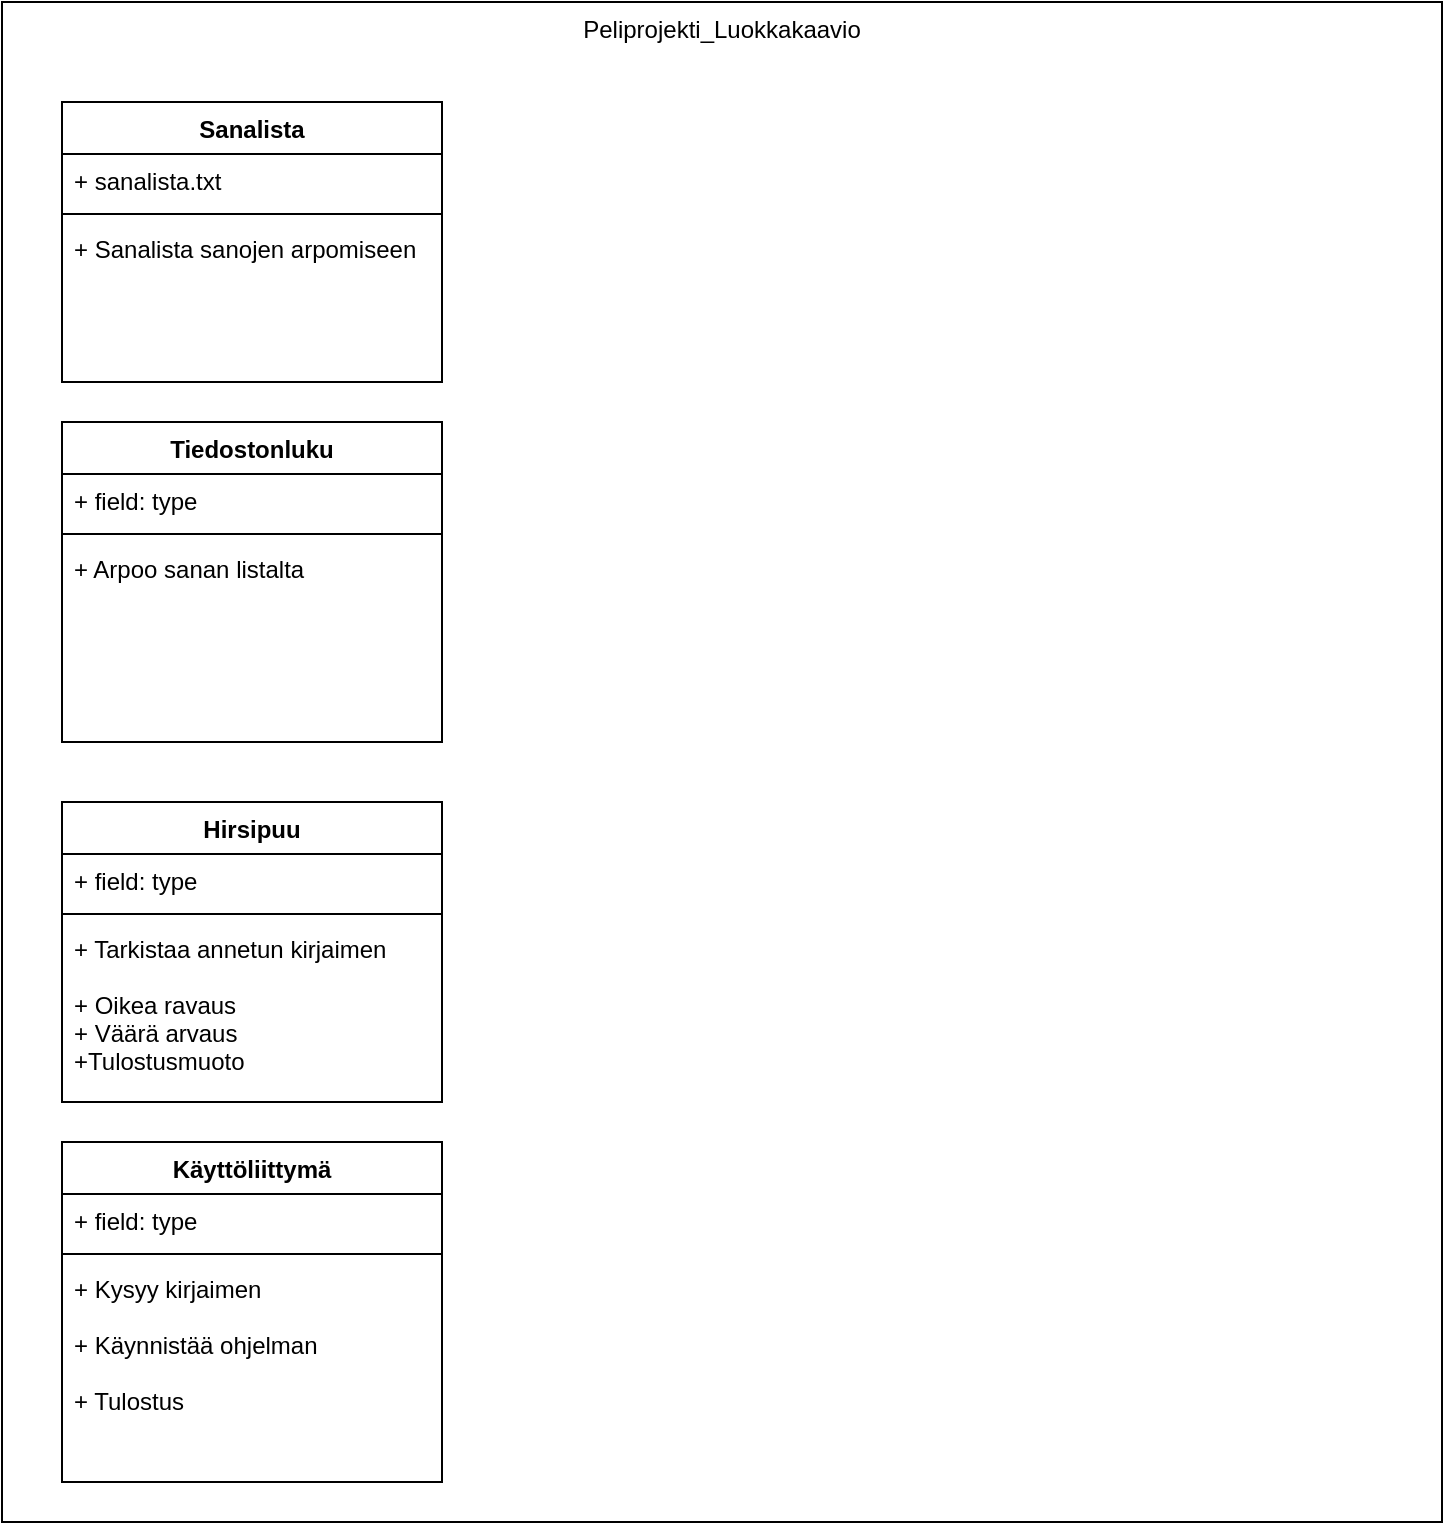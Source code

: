 <mxfile version="15.8.8" type="device"><diagram id="N5Ed9KdLZy4HbXOIfR6Z" name="Page-1"><mxGraphModel dx="1422" dy="804" grid="1" gridSize="10" guides="1" tooltips="1" connect="1" arrows="1" fold="1" page="1" pageScale="1" pageWidth="827" pageHeight="1169" math="0" shadow="0"><root><mxCell id="0"/><mxCell id="1" parent="0"/><mxCell id="UbYmDaiATQoz_6eJb8uk-1" value="Peliprojekti_Luokkakaavio" style="rounded=0;whiteSpace=wrap;html=1;verticalAlign=top;" vertex="1" parent="1"><mxGeometry x="40" y="40" width="720" height="760" as="geometry"/></mxCell><mxCell id="UbYmDaiATQoz_6eJb8uk-22" value="Sanalista" style="swimlane;fontStyle=1;align=center;verticalAlign=top;childLayout=stackLayout;horizontal=1;startSize=26;horizontalStack=0;resizeParent=1;resizeParentMax=0;resizeLast=0;collapsible=1;marginBottom=0;" vertex="1" parent="1"><mxGeometry x="70" y="90" width="190" height="140" as="geometry"/></mxCell><mxCell id="UbYmDaiATQoz_6eJb8uk-23" value="+ sanalista.txt" style="text;strokeColor=none;fillColor=none;align=left;verticalAlign=top;spacingLeft=4;spacingRight=4;overflow=hidden;rotatable=0;points=[[0,0.5],[1,0.5]];portConstraint=eastwest;" vertex="1" parent="UbYmDaiATQoz_6eJb8uk-22"><mxGeometry y="26" width="190" height="26" as="geometry"/></mxCell><mxCell id="UbYmDaiATQoz_6eJb8uk-24" value="" style="line;strokeWidth=1;fillColor=none;align=left;verticalAlign=middle;spacingTop=-1;spacingLeft=3;spacingRight=3;rotatable=0;labelPosition=right;points=[];portConstraint=eastwest;" vertex="1" parent="UbYmDaiATQoz_6eJb8uk-22"><mxGeometry y="52" width="190" height="8" as="geometry"/></mxCell><mxCell id="UbYmDaiATQoz_6eJb8uk-25" value="+ Sanalista sanojen arpomiseen" style="text;strokeColor=none;fillColor=none;align=left;verticalAlign=top;spacingLeft=4;spacingRight=4;overflow=hidden;rotatable=0;points=[[0,0.5],[1,0.5]];portConstraint=eastwest;" vertex="1" parent="UbYmDaiATQoz_6eJb8uk-22"><mxGeometry y="60" width="190" height="80" as="geometry"/></mxCell><mxCell id="UbYmDaiATQoz_6eJb8uk-26" value="Tiedostonluku" style="swimlane;fontStyle=1;align=center;verticalAlign=top;childLayout=stackLayout;horizontal=1;startSize=26;horizontalStack=0;resizeParent=1;resizeParentMax=0;resizeLast=0;collapsible=1;marginBottom=0;" vertex="1" parent="1"><mxGeometry x="70" y="250" width="190" height="160" as="geometry"/></mxCell><mxCell id="UbYmDaiATQoz_6eJb8uk-27" value="+ field: type" style="text;strokeColor=none;fillColor=none;align=left;verticalAlign=top;spacingLeft=4;spacingRight=4;overflow=hidden;rotatable=0;points=[[0,0.5],[1,0.5]];portConstraint=eastwest;" vertex="1" parent="UbYmDaiATQoz_6eJb8uk-26"><mxGeometry y="26" width="190" height="26" as="geometry"/></mxCell><mxCell id="UbYmDaiATQoz_6eJb8uk-28" value="" style="line;strokeWidth=1;fillColor=none;align=left;verticalAlign=middle;spacingTop=-1;spacingLeft=3;spacingRight=3;rotatable=0;labelPosition=right;points=[];portConstraint=eastwest;" vertex="1" parent="UbYmDaiATQoz_6eJb8uk-26"><mxGeometry y="52" width="190" height="8" as="geometry"/></mxCell><mxCell id="UbYmDaiATQoz_6eJb8uk-29" value="+ Arpoo sanan listalta" style="text;strokeColor=none;fillColor=none;align=left;verticalAlign=top;spacingLeft=4;spacingRight=4;overflow=hidden;rotatable=0;points=[[0,0.5],[1,0.5]];portConstraint=eastwest;" vertex="1" parent="UbYmDaiATQoz_6eJb8uk-26"><mxGeometry y="60" width="190" height="100" as="geometry"/></mxCell><mxCell id="UbYmDaiATQoz_6eJb8uk-30" value="Hirsipuu" style="swimlane;fontStyle=1;align=center;verticalAlign=top;childLayout=stackLayout;horizontal=1;startSize=26;horizontalStack=0;resizeParent=1;resizeParentMax=0;resizeLast=0;collapsible=1;marginBottom=0;" vertex="1" parent="1"><mxGeometry x="70" y="440" width="190" height="150" as="geometry"/></mxCell><mxCell id="UbYmDaiATQoz_6eJb8uk-31" value="+ field: type" style="text;strokeColor=none;fillColor=none;align=left;verticalAlign=top;spacingLeft=4;spacingRight=4;overflow=hidden;rotatable=0;points=[[0,0.5],[1,0.5]];portConstraint=eastwest;" vertex="1" parent="UbYmDaiATQoz_6eJb8uk-30"><mxGeometry y="26" width="190" height="26" as="geometry"/></mxCell><mxCell id="UbYmDaiATQoz_6eJb8uk-32" value="" style="line;strokeWidth=1;fillColor=none;align=left;verticalAlign=middle;spacingTop=-1;spacingLeft=3;spacingRight=3;rotatable=0;labelPosition=right;points=[];portConstraint=eastwest;" vertex="1" parent="UbYmDaiATQoz_6eJb8uk-30"><mxGeometry y="52" width="190" height="8" as="geometry"/></mxCell><mxCell id="UbYmDaiATQoz_6eJb8uk-33" value="+ Tarkistaa annetun kirjaimen&#10;&#10;+ Oikea ravaus&#10;+ Väärä arvaus&#10;+Tulostusmuoto" style="text;strokeColor=none;fillColor=none;align=left;verticalAlign=top;spacingLeft=4;spacingRight=4;overflow=hidden;rotatable=0;points=[[0,0.5],[1,0.5]];portConstraint=eastwest;" vertex="1" parent="UbYmDaiATQoz_6eJb8uk-30"><mxGeometry y="60" width="190" height="90" as="geometry"/></mxCell><mxCell id="UbYmDaiATQoz_6eJb8uk-34" value="Käyttöliittymä" style="swimlane;fontStyle=1;align=center;verticalAlign=top;childLayout=stackLayout;horizontal=1;startSize=26;horizontalStack=0;resizeParent=1;resizeParentMax=0;resizeLast=0;collapsible=1;marginBottom=0;" vertex="1" parent="1"><mxGeometry x="70" y="610" width="190" height="170" as="geometry"/></mxCell><mxCell id="UbYmDaiATQoz_6eJb8uk-35" value="+ field: type" style="text;strokeColor=none;fillColor=none;align=left;verticalAlign=top;spacingLeft=4;spacingRight=4;overflow=hidden;rotatable=0;points=[[0,0.5],[1,0.5]];portConstraint=eastwest;" vertex="1" parent="UbYmDaiATQoz_6eJb8uk-34"><mxGeometry y="26" width="190" height="26" as="geometry"/></mxCell><mxCell id="UbYmDaiATQoz_6eJb8uk-36" value="" style="line;strokeWidth=1;fillColor=none;align=left;verticalAlign=middle;spacingTop=-1;spacingLeft=3;spacingRight=3;rotatable=0;labelPosition=right;points=[];portConstraint=eastwest;" vertex="1" parent="UbYmDaiATQoz_6eJb8uk-34"><mxGeometry y="52" width="190" height="8" as="geometry"/></mxCell><mxCell id="UbYmDaiATQoz_6eJb8uk-37" value="+ Kysyy kirjaimen&#10;&#10;+ Käynnistää ohjelman&#10;&#10;+ Tulostus" style="text;strokeColor=none;fillColor=none;align=left;verticalAlign=top;spacingLeft=4;spacingRight=4;overflow=hidden;rotatable=0;points=[[0,0.5],[1,0.5]];portConstraint=eastwest;" vertex="1" parent="UbYmDaiATQoz_6eJb8uk-34"><mxGeometry y="60" width="190" height="110" as="geometry"/></mxCell></root></mxGraphModel></diagram></mxfile>